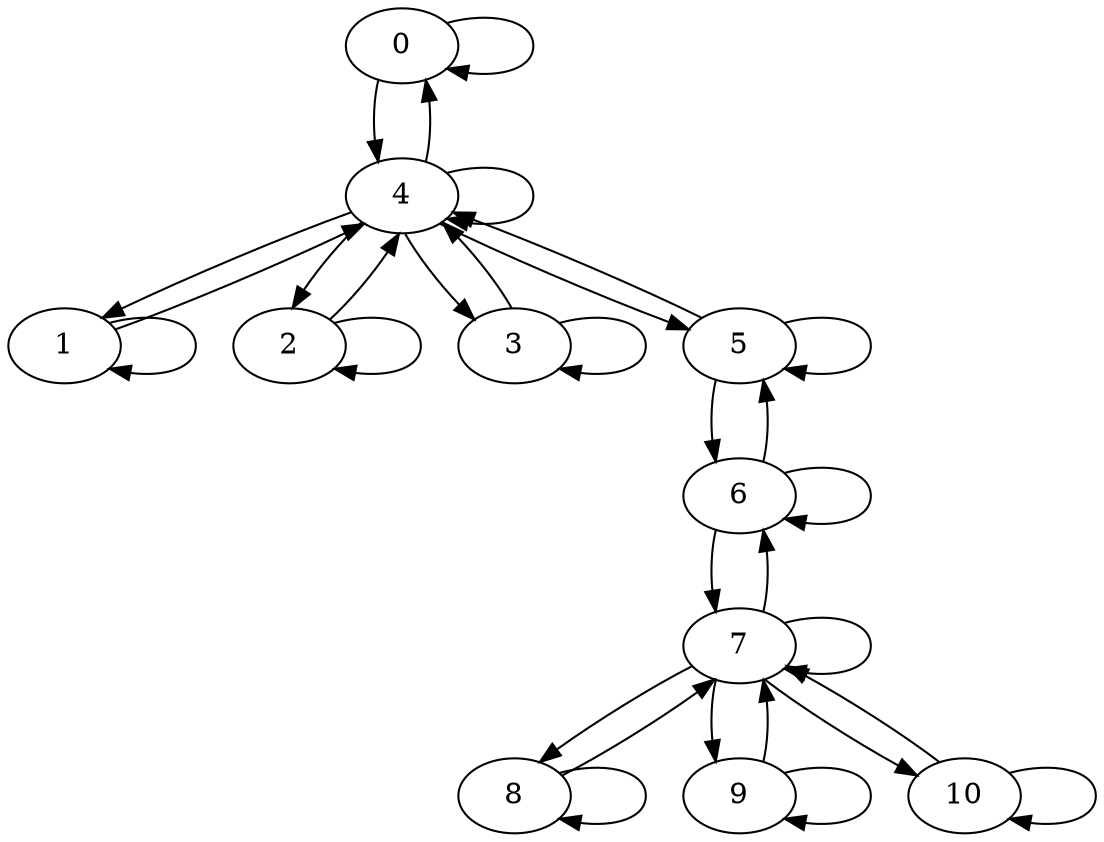 digraph "" {
	graph [len=4,
		nodesep=0.5
	];
	0 -> 0	[len=2,
		weight=1.0];
	0 -> 4	[len=2,
		weight=1.0];
	1 -> 1	[len=2,
		weight=1.0];
	1 -> 4	[len=2,
		weight=1.0];
	2 -> 2	[len=2,
		weight=1.0];
	2 -> 4	[len=2,
		weight=1.0];
	3 -> 3	[len=2,
		weight=1.0];
	3 -> 4	[len=2,
		weight=1.0];
	4 -> 0	[len=2,
		weight=1.0];
	4 -> 1	[len=2,
		weight=1.0];
	4 -> 2	[len=2,
		weight=1.0];
	4 -> 3	[len=2,
		weight=1.0];
	4 -> 4	[len=2,
		weight=1.0];
	4 -> 5	[len=2,
		weight=1.0];
	5 -> 4	[len=2,
		weight=1.0];
	5 -> 5	[len=2,
		weight=1.0];
	5 -> 6	[len=2,
		weight=1.0];
	6 -> 5	[len=2,
		weight=1.0];
	6 -> 6	[len=2,
		weight=1.0];
	6 -> 7	[len=2,
		weight=1.0];
	7 -> 6	[len=2,
		weight=1.0];
	7 -> 7	[len=2,
		weight=1.0];
	7 -> 8	[len=2,
		weight=1.0];
	7 -> 9	[len=2,
		weight=1.0];
	7 -> 10	[len=2,
		weight=1.0];
	8 -> 7	[len=2,
		weight=1.0];
	8 -> 8	[len=2,
		weight=1.0];
	9 -> 7	[len=2,
		weight=1.0];
	9 -> 9	[len=2,
		weight=1.0];
	10 -> 7	[len=2,
		weight=1.0];
	10 -> 10	[len=2,
		weight=1.0];
}
